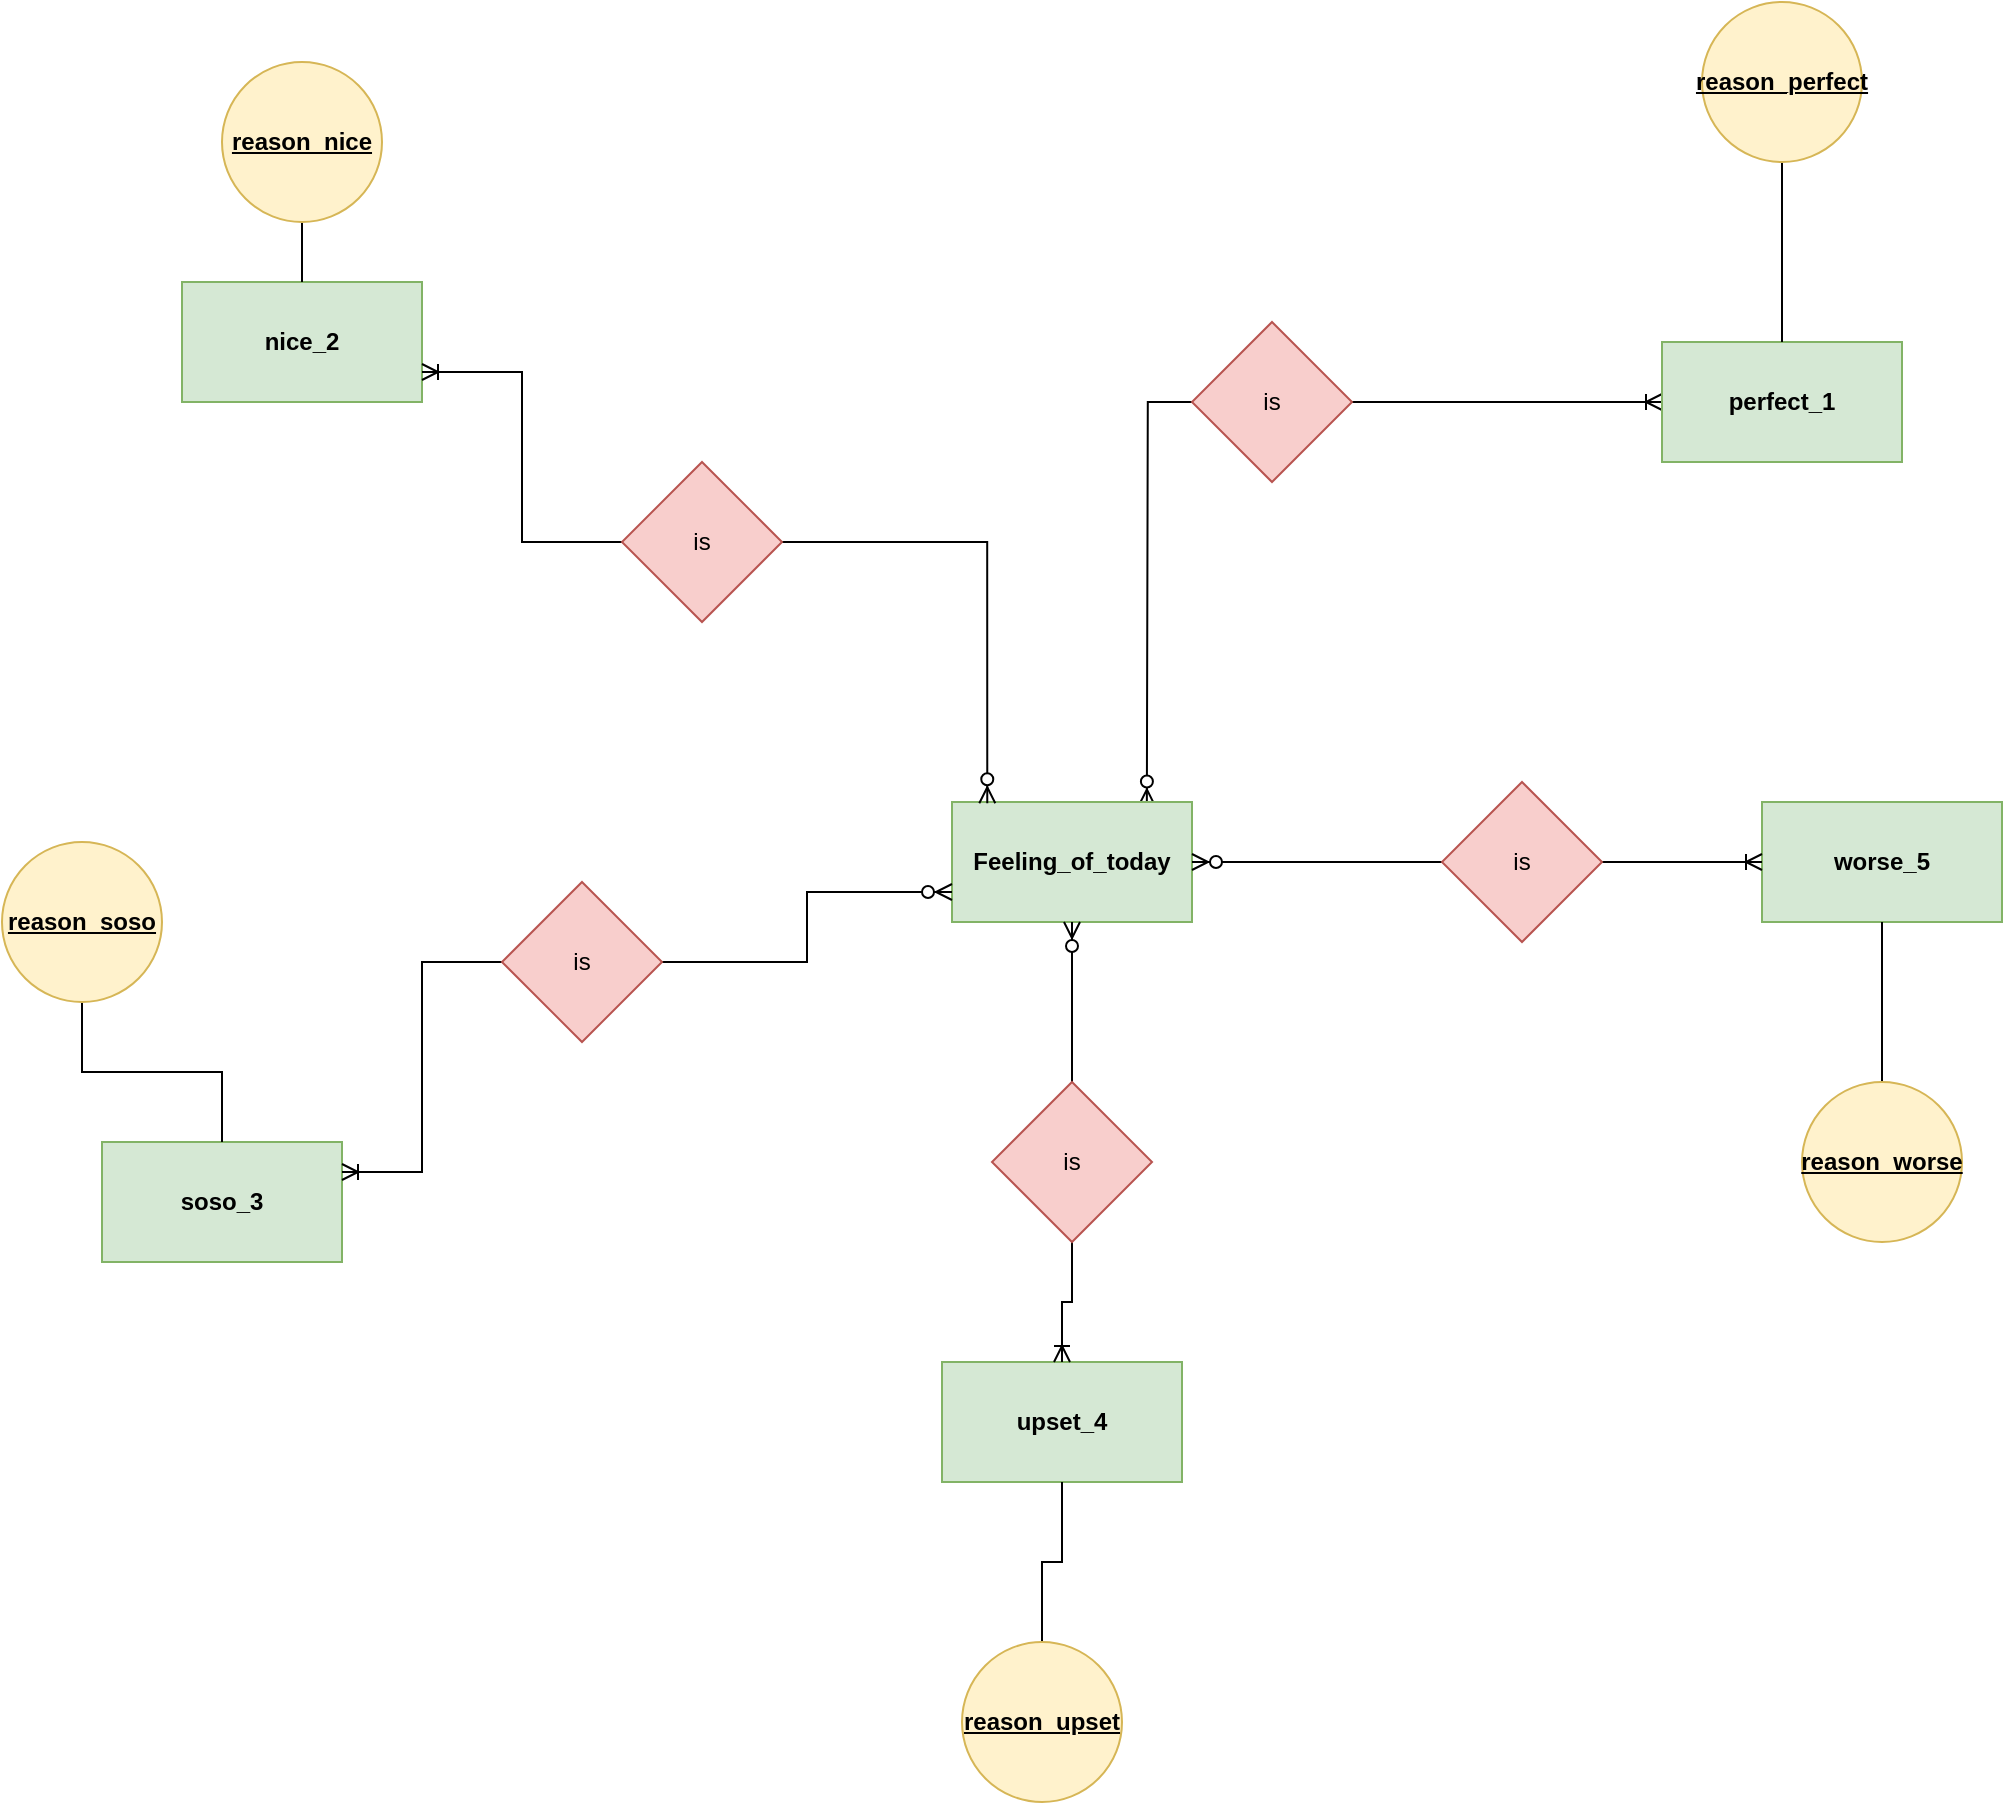 <mxfile version="13.1.12" type="github">
  <diagram id="_0t6NV2B4G4sZG4Yp8eq" name="Page-1">
    <mxGraphModel dx="1770" dy="1652" grid="1" gridSize="10" guides="1" tooltips="1" connect="1" arrows="1" fold="1" page="1" pageScale="1" pageWidth="850" pageHeight="1100" math="0" shadow="0">
      <root>
        <mxCell id="0" />
        <mxCell id="1" parent="0" />
        <mxCell id="r2TyA7Hs-DVxVZz_HnuN-7" style="edgeStyle=orthogonalEdgeStyle;rounded=0;orthogonalLoop=1;jettySize=auto;html=1;entryX=1;entryY=0;entryDx=0;entryDy=0;endArrow=ERzeroToMany;endFill=1;exitX=0;exitY=0.5;exitDx=0;exitDy=0;" parent="1" source="r2TyA7Hs-DVxVZz_HnuN-8" edge="1">
          <mxGeometry relative="1" as="geometry">
            <mxPoint x="462.426" y="211.716" as="targetPoint" />
          </mxGeometry>
        </mxCell>
        <mxCell id="r2TyA7Hs-DVxVZz_HnuN-15" style="edgeStyle=orthogonalEdgeStyle;rounded=0;orthogonalLoop=1;jettySize=auto;html=1;endArrow=ERoneToMany;endFill=0;" parent="1" source="r2TyA7Hs-DVxVZz_HnuN-8" target="r2TyA7Hs-DVxVZz_HnuN-10" edge="1">
          <mxGeometry relative="1" as="geometry" />
        </mxCell>
        <mxCell id="r2TyA7Hs-DVxVZz_HnuN-8" value="is" style="rhombus;whiteSpace=wrap;html=1;fillColor=#f8cecc;strokeColor=#b85450;" parent="1" vertex="1">
          <mxGeometry x="485" y="-30" width="80" height="80" as="geometry" />
        </mxCell>
        <mxCell id="r2TyA7Hs-DVxVZz_HnuN-9" value="&lt;span style=&quot;font-weight: 700&quot;&gt;Feeling_of_today&lt;/span&gt;" style="rounded=0;whiteSpace=wrap;html=1;fillColor=#d5e8d4;strokeColor=#82b366;" parent="1" vertex="1">
          <mxGeometry x="365" y="210" width="120" height="60" as="geometry" />
        </mxCell>
        <mxCell id="r2TyA7Hs-DVxVZz_HnuN-10" value="&lt;span style=&quot;font-weight: 700&quot;&gt;perfect_1&lt;br&gt;&lt;/span&gt;" style="rounded=0;whiteSpace=wrap;html=1;fillColor=#d5e8d4;strokeColor=#82b366;" parent="1" vertex="1">
          <mxGeometry x="720" y="-20" width="120" height="60" as="geometry" />
        </mxCell>
        <mxCell id="r2TyA7Hs-DVxVZz_HnuN-11" value="&lt;span style=&quot;font-weight: 700&quot;&gt;nice&lt;/span&gt;&lt;span style=&quot;font-weight: 700&quot;&gt;_2&lt;/span&gt;" style="rounded=0;whiteSpace=wrap;html=1;fillColor=#d5e8d4;strokeColor=#82b366;" parent="1" vertex="1">
          <mxGeometry x="-20" y="-50" width="120" height="60" as="geometry" />
        </mxCell>
        <mxCell id="r2TyA7Hs-DVxVZz_HnuN-12" value="&lt;span style=&quot;font-weight: 700&quot;&gt;soso&lt;/span&gt;&lt;span style=&quot;font-weight: 700&quot;&gt;_3&lt;/span&gt;" style="rounded=0;whiteSpace=wrap;html=1;fillColor=#d5e8d4;strokeColor=#82b366;" parent="1" vertex="1">
          <mxGeometry x="-60" y="380" width="120" height="60" as="geometry" />
        </mxCell>
        <mxCell id="r2TyA7Hs-DVxVZz_HnuN-13" value="&lt;span style=&quot;font-weight: 700&quot;&gt;upset&lt;/span&gt;&lt;span style=&quot;font-weight: 700&quot;&gt;_4&lt;/span&gt;" style="rounded=0;whiteSpace=wrap;html=1;fillColor=#d5e8d4;strokeColor=#82b366;" parent="1" vertex="1">
          <mxGeometry x="360" y="490" width="120" height="60" as="geometry" />
        </mxCell>
        <mxCell id="r2TyA7Hs-DVxVZz_HnuN-14" value="&lt;span style=&quot;font-weight: 700&quot;&gt;worse&lt;/span&gt;&lt;span style=&quot;font-weight: 700&quot;&gt;_5&lt;/span&gt;" style="rounded=0;whiteSpace=wrap;html=1;fillColor=#d5e8d4;strokeColor=#82b366;" parent="1" vertex="1">
          <mxGeometry x="770" y="210" width="120" height="60" as="geometry" />
        </mxCell>
        <mxCell id="r2TyA7Hs-DVxVZz_HnuN-22" style="edgeStyle=orthogonalEdgeStyle;rounded=0;orthogonalLoop=1;jettySize=auto;html=1;endArrow=ERzeroToMany;endFill=1;entryX=1;entryY=0.5;entryDx=0;entryDy=0;" parent="1" source="r2TyA7Hs-DVxVZz_HnuN-17" target="r2TyA7Hs-DVxVZz_HnuN-9" edge="1">
          <mxGeometry relative="1" as="geometry">
            <mxPoint x="490" y="240.0" as="targetPoint" />
          </mxGeometry>
        </mxCell>
        <mxCell id="r2TyA7Hs-DVxVZz_HnuN-23" style="edgeStyle=orthogonalEdgeStyle;rounded=0;orthogonalLoop=1;jettySize=auto;html=1;entryX=0;entryY=0.5;entryDx=0;entryDy=0;endArrow=ERoneToMany;endFill=0;" parent="1" source="r2TyA7Hs-DVxVZz_HnuN-17" target="r2TyA7Hs-DVxVZz_HnuN-14" edge="1">
          <mxGeometry relative="1" as="geometry" />
        </mxCell>
        <mxCell id="r2TyA7Hs-DVxVZz_HnuN-17" value="is" style="rhombus;whiteSpace=wrap;html=1;fillColor=#f8cecc;strokeColor=#b85450;" parent="1" vertex="1">
          <mxGeometry x="610" y="200" width="80" height="80" as="geometry" />
        </mxCell>
        <mxCell id="r2TyA7Hs-DVxVZz_HnuN-24" style="edgeStyle=orthogonalEdgeStyle;rounded=0;orthogonalLoop=1;jettySize=auto;html=1;entryX=0.5;entryY=1;entryDx=0;entryDy=0;endArrow=ERzeroToMany;endFill=1;" parent="1" source="r2TyA7Hs-DVxVZz_HnuN-18" target="r2TyA7Hs-DVxVZz_HnuN-9" edge="1">
          <mxGeometry relative="1" as="geometry" />
        </mxCell>
        <mxCell id="r2TyA7Hs-DVxVZz_HnuN-25" style="edgeStyle=orthogonalEdgeStyle;rounded=0;orthogonalLoop=1;jettySize=auto;html=1;entryX=0.5;entryY=0;entryDx=0;entryDy=0;endArrow=ERoneToMany;endFill=0;" parent="1" source="r2TyA7Hs-DVxVZz_HnuN-18" target="r2TyA7Hs-DVxVZz_HnuN-13" edge="1">
          <mxGeometry relative="1" as="geometry" />
        </mxCell>
        <mxCell id="r2TyA7Hs-DVxVZz_HnuN-18" value="is" style="rhombus;whiteSpace=wrap;html=1;fillColor=#f8cecc;strokeColor=#b85450;" parent="1" vertex="1">
          <mxGeometry x="385" y="350" width="80" height="80" as="geometry" />
        </mxCell>
        <mxCell id="r2TyA7Hs-DVxVZz_HnuN-26" style="edgeStyle=orthogonalEdgeStyle;rounded=0;orthogonalLoop=1;jettySize=auto;html=1;entryX=0;entryY=0.75;entryDx=0;entryDy=0;endArrow=ERzeroToMany;endFill=1;" parent="1" source="r2TyA7Hs-DVxVZz_HnuN-19" target="r2TyA7Hs-DVxVZz_HnuN-9" edge="1">
          <mxGeometry relative="1" as="geometry" />
        </mxCell>
        <mxCell id="r2TyA7Hs-DVxVZz_HnuN-27" style="edgeStyle=orthogonalEdgeStyle;rounded=0;orthogonalLoop=1;jettySize=auto;html=1;entryX=1;entryY=0.25;entryDx=0;entryDy=0;endArrow=ERoneToMany;endFill=0;" parent="1" source="r2TyA7Hs-DVxVZz_HnuN-19" target="r2TyA7Hs-DVxVZz_HnuN-12" edge="1">
          <mxGeometry relative="1" as="geometry" />
        </mxCell>
        <mxCell id="r2TyA7Hs-DVxVZz_HnuN-19" value="is" style="rhombus;whiteSpace=wrap;html=1;fillColor=#f8cecc;strokeColor=#b85450;" parent="1" vertex="1">
          <mxGeometry x="140" y="250" width="80" height="80" as="geometry" />
        </mxCell>
        <mxCell id="r2TyA7Hs-DVxVZz_HnuN-28" style="edgeStyle=orthogonalEdgeStyle;rounded=0;orthogonalLoop=1;jettySize=auto;html=1;entryX=0.147;entryY=0.011;entryDx=0;entryDy=0;entryPerimeter=0;endArrow=ERzeroToMany;endFill=1;" parent="1" source="r2TyA7Hs-DVxVZz_HnuN-20" target="r2TyA7Hs-DVxVZz_HnuN-9" edge="1">
          <mxGeometry relative="1" as="geometry" />
        </mxCell>
        <mxCell id="r2TyA7Hs-DVxVZz_HnuN-29" style="edgeStyle=orthogonalEdgeStyle;rounded=0;orthogonalLoop=1;jettySize=auto;html=1;entryX=1;entryY=0.75;entryDx=0;entryDy=0;endArrow=ERoneToMany;endFill=0;" parent="1" source="r2TyA7Hs-DVxVZz_HnuN-20" target="r2TyA7Hs-DVxVZz_HnuN-11" edge="1">
          <mxGeometry relative="1" as="geometry" />
        </mxCell>
        <mxCell id="r2TyA7Hs-DVxVZz_HnuN-20" value="is" style="rhombus;whiteSpace=wrap;html=1;fillColor=#f8cecc;strokeColor=#b85450;" parent="1" vertex="1">
          <mxGeometry x="200" y="40" width="80" height="80" as="geometry" />
        </mxCell>
        <mxCell id="r2TyA7Hs-DVxVZz_HnuN-44" style="edgeStyle=orthogonalEdgeStyle;rounded=0;orthogonalLoop=1;jettySize=auto;html=1;entryX=0.5;entryY=1;entryDx=0;entryDy=0;endArrow=none;endFill=0;" parent="1" source="r2TyA7Hs-DVxVZz_HnuN-30" target="r2TyA7Hs-DVxVZz_HnuN-14" edge="1">
          <mxGeometry relative="1" as="geometry" />
        </mxCell>
        <mxCell id="r2TyA7Hs-DVxVZz_HnuN-30" value="reason_worse" style="ellipse;whiteSpace=wrap;html=1;aspect=fixed;fontStyle=5;fillColor=#fff2cc;strokeColor=#d6b656;" parent="1" vertex="1">
          <mxGeometry x="790" y="350" width="80" height="80" as="geometry" />
        </mxCell>
        <mxCell id="r2TyA7Hs-DVxVZz_HnuN-43" style="edgeStyle=orthogonalEdgeStyle;rounded=0;orthogonalLoop=1;jettySize=auto;html=1;endArrow=none;endFill=0;" parent="1" source="r2TyA7Hs-DVxVZz_HnuN-35" target="r2TyA7Hs-DVxVZz_HnuN-13" edge="1">
          <mxGeometry relative="1" as="geometry" />
        </mxCell>
        <mxCell id="r2TyA7Hs-DVxVZz_HnuN-35" value="reason_upset" style="ellipse;whiteSpace=wrap;html=1;aspect=fixed;fontStyle=5;fillColor=#fff2cc;strokeColor=#d6b656;" parent="1" vertex="1">
          <mxGeometry x="370" y="630" width="80" height="80" as="geometry" />
        </mxCell>
        <mxCell id="r2TyA7Hs-DVxVZz_HnuN-41" style="edgeStyle=orthogonalEdgeStyle;rounded=0;orthogonalLoop=1;jettySize=auto;html=1;entryX=0.5;entryY=0;entryDx=0;entryDy=0;endArrow=none;endFill=0;" parent="1" source="r2TyA7Hs-DVxVZz_HnuN-36" target="r2TyA7Hs-DVxVZz_HnuN-10" edge="1">
          <mxGeometry relative="1" as="geometry" />
        </mxCell>
        <mxCell id="r2TyA7Hs-DVxVZz_HnuN-36" value="reason_perfect" style="ellipse;whiteSpace=wrap;html=1;aspect=fixed;fontStyle=5;fillColor=#fff2cc;strokeColor=#d6b656;" parent="1" vertex="1">
          <mxGeometry x="740" y="-190" width="80" height="80" as="geometry" />
        </mxCell>
        <mxCell id="r2TyA7Hs-DVxVZz_HnuN-40" style="edgeStyle=orthogonalEdgeStyle;rounded=0;orthogonalLoop=1;jettySize=auto;html=1;entryX=0.5;entryY=0;entryDx=0;entryDy=0;endArrow=none;endFill=0;" parent="1" source="r2TyA7Hs-DVxVZz_HnuN-37" target="r2TyA7Hs-DVxVZz_HnuN-11" edge="1">
          <mxGeometry relative="1" as="geometry" />
        </mxCell>
        <mxCell id="r2TyA7Hs-DVxVZz_HnuN-37" value="reason_nice&lt;br&gt;" style="ellipse;whiteSpace=wrap;html=1;aspect=fixed;fontStyle=5;fillColor=#fff2cc;strokeColor=#d6b656;" parent="1" vertex="1">
          <mxGeometry y="-160" width="80" height="80" as="geometry" />
        </mxCell>
        <mxCell id="r2TyA7Hs-DVxVZz_HnuN-39" style="edgeStyle=orthogonalEdgeStyle;rounded=0;orthogonalLoop=1;jettySize=auto;html=1;endArrow=none;endFill=0;" parent="1" source="r2TyA7Hs-DVxVZz_HnuN-38" target="r2TyA7Hs-DVxVZz_HnuN-12" edge="1">
          <mxGeometry relative="1" as="geometry" />
        </mxCell>
        <mxCell id="r2TyA7Hs-DVxVZz_HnuN-38" value="reason_soso&lt;br&gt;" style="ellipse;whiteSpace=wrap;html=1;aspect=fixed;fontStyle=5;fillColor=#fff2cc;strokeColor=#d6b656;" parent="1" vertex="1">
          <mxGeometry x="-110" y="230" width="80" height="80" as="geometry" />
        </mxCell>
      </root>
    </mxGraphModel>
  </diagram>
</mxfile>

